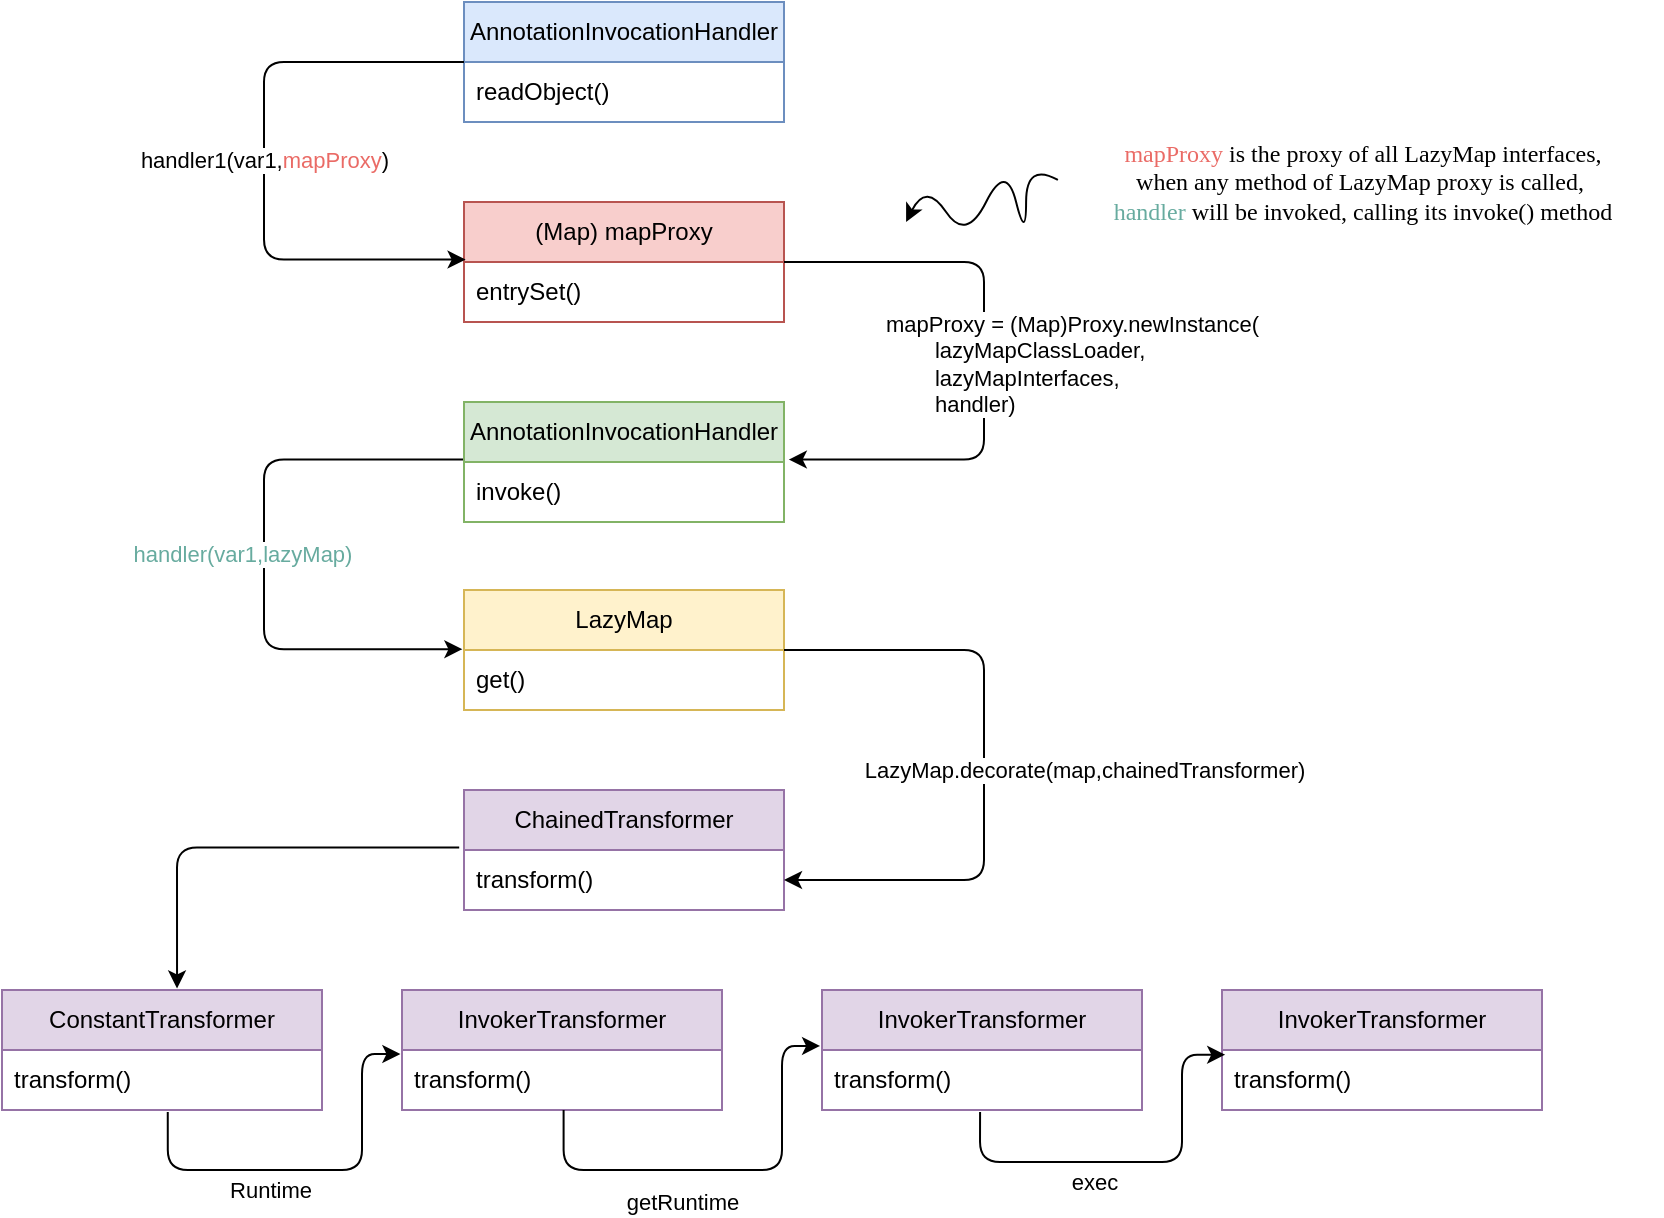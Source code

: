 <mxfile version="24.2.0" type="github">
  <diagram name="第 1 页" id="l2tP_qVmsBE2I1G4N8_s">
    <mxGraphModel dx="1500" dy="763" grid="1" gridSize="10" guides="1" tooltips="1" connect="1" arrows="1" fold="1" page="1" pageScale="1" pageWidth="583" pageHeight="827" math="0" shadow="0">
      <root>
        <mxCell id="0" />
        <mxCell id="1" parent="0" />
        <mxCell id="lkzAX762kngNDXkK5_cJ-41" style="edgeStyle=orthogonalEdgeStyle;rounded=1;orthogonalLoop=1;jettySize=auto;html=1;entryX=0.547;entryY=-0.013;entryDx=0;entryDy=0;exitX=-0.015;exitY=-0.04;exitDx=0;exitDy=0;exitPerimeter=0;curved=0;entryPerimeter=0;" edge="1" parent="1" source="lkzAX762kngNDXkK5_cJ-9" target="lkzAX762kngNDXkK5_cJ-18">
          <mxGeometry relative="1" as="geometry" />
        </mxCell>
        <mxCell id="lkzAX762kngNDXkK5_cJ-8" value="ChainedTransformer" style="swimlane;fontStyle=0;childLayout=stackLayout;horizontal=1;startSize=30;horizontalStack=0;resizeParent=1;resizeParentMax=0;resizeLast=0;collapsible=1;marginBottom=0;whiteSpace=wrap;html=1;fillColor=#e1d5e7;strokeColor=#9673a6;" vertex="1" parent="1">
          <mxGeometry x="461" y="484" width="160" height="60" as="geometry" />
        </mxCell>
        <mxCell id="lkzAX762kngNDXkK5_cJ-9" value="transform()" style="text;strokeColor=none;fillColor=none;align=left;verticalAlign=middle;spacingLeft=4;spacingRight=4;overflow=hidden;points=[[0,0.5],[1,0.5]];portConstraint=eastwest;rotatable=0;whiteSpace=wrap;html=1;" vertex="1" parent="lkzAX762kngNDXkK5_cJ-8">
          <mxGeometry y="30" width="160" height="30" as="geometry" />
        </mxCell>
        <mxCell id="lkzAX762kngNDXkK5_cJ-17" value="InvokerTransformer" style="text;strokeColor=none;fillColor=none;align=left;verticalAlign=middle;spacingLeft=4;spacingRight=4;overflow=hidden;points=[[0,0.5],[1,0.5]];portConstraint=eastwest;rotatable=0;whiteSpace=wrap;html=1;" vertex="1" parent="lkzAX762kngNDXkK5_cJ-8">
          <mxGeometry y="60" width="160" as="geometry" />
        </mxCell>
        <mxCell id="lkzAX762kngNDXkK5_cJ-18" value="ConstantTransformer" style="swimlane;fontStyle=0;childLayout=stackLayout;horizontal=1;startSize=30;horizontalStack=0;resizeParent=1;resizeParentMax=0;resizeLast=0;collapsible=1;marginBottom=0;whiteSpace=wrap;html=1;fillColor=#e1d5e7;strokeColor=#9673a6;" vertex="1" parent="1">
          <mxGeometry x="230" y="584" width="160" height="60" as="geometry" />
        </mxCell>
        <mxCell id="lkzAX762kngNDXkK5_cJ-19" value="transform()" style="text;align=left;verticalAlign=middle;spacingLeft=4;spacingRight=4;overflow=hidden;points=[[0,0.5],[1,0.5]];portConstraint=eastwest;rotatable=0;whiteSpace=wrap;html=1;" vertex="1" parent="lkzAX762kngNDXkK5_cJ-18">
          <mxGeometry y="30" width="160" height="30" as="geometry" />
        </mxCell>
        <mxCell id="lkzAX762kngNDXkK5_cJ-24" value="InvokerTransformer" style="swimlane;fontStyle=0;childLayout=stackLayout;horizontal=1;startSize=30;horizontalStack=0;resizeParent=1;resizeParentMax=0;resizeLast=0;collapsible=1;marginBottom=0;whiteSpace=wrap;html=1;fillColor=#e1d5e7;strokeColor=#9673a6;" vertex="1" parent="1">
          <mxGeometry x="430" y="584" width="160" height="60" as="geometry" />
        </mxCell>
        <mxCell id="lkzAX762kngNDXkK5_cJ-25" value="transform()" style="text;strokeColor=none;fillColor=none;align=left;verticalAlign=middle;spacingLeft=4;spacingRight=4;overflow=hidden;points=[[0,0.5],[1,0.5]];portConstraint=eastwest;rotatable=0;whiteSpace=wrap;html=1;" vertex="1" parent="lkzAX762kngNDXkK5_cJ-24">
          <mxGeometry y="30" width="160" height="30" as="geometry" />
        </mxCell>
        <mxCell id="lkzAX762kngNDXkK5_cJ-26" value="InvokerTransformer" style="swimlane;fontStyle=0;childLayout=stackLayout;horizontal=1;startSize=30;horizontalStack=0;resizeParent=1;resizeParentMax=0;resizeLast=0;collapsible=1;marginBottom=0;whiteSpace=wrap;html=1;fillColor=#e1d5e7;strokeColor=#9673a6;" vertex="1" parent="1">
          <mxGeometry x="640" y="584" width="160" height="60" as="geometry" />
        </mxCell>
        <mxCell id="lkzAX762kngNDXkK5_cJ-27" value="transform()" style="text;strokeColor=none;fillColor=none;align=left;verticalAlign=middle;spacingLeft=4;spacingRight=4;overflow=hidden;points=[[0,0.5],[1,0.5]];portConstraint=eastwest;rotatable=0;whiteSpace=wrap;html=1;" vertex="1" parent="lkzAX762kngNDXkK5_cJ-26">
          <mxGeometry y="30" width="160" height="30" as="geometry" />
        </mxCell>
        <mxCell id="lkzAX762kngNDXkK5_cJ-28" value="InvokerTransformer" style="swimlane;fontStyle=0;childLayout=stackLayout;horizontal=1;startSize=30;horizontalStack=0;resizeParent=1;resizeParentMax=0;resizeLast=0;collapsible=1;marginBottom=0;whiteSpace=wrap;html=1;fillColor=#e1d5e7;strokeColor=#9673a6;" vertex="1" parent="1">
          <mxGeometry x="840" y="584" width="160" height="60" as="geometry" />
        </mxCell>
        <mxCell id="lkzAX762kngNDXkK5_cJ-29" value="transform()" style="text;strokeColor=none;fillColor=none;align=left;verticalAlign=middle;spacingLeft=4;spacingRight=4;overflow=hidden;points=[[0,0.5],[1,0.5]];portConstraint=eastwest;rotatable=0;whiteSpace=wrap;html=1;" vertex="1" parent="lkzAX762kngNDXkK5_cJ-28">
          <mxGeometry y="30" width="160" height="30" as="geometry" />
        </mxCell>
        <mxCell id="lkzAX762kngNDXkK5_cJ-52" value="LazyMap" style="swimlane;fontStyle=0;childLayout=stackLayout;horizontal=1;startSize=30;horizontalStack=0;resizeParent=1;resizeParentMax=0;resizeLast=0;collapsible=1;marginBottom=0;whiteSpace=wrap;html=1;fillColor=#fff2cc;strokeColor=#d6b656;" vertex="1" parent="1">
          <mxGeometry x="461" y="384" width="160" height="60" as="geometry" />
        </mxCell>
        <mxCell id="lkzAX762kngNDXkK5_cJ-53" value="get()" style="text;strokeColor=none;fillColor=none;align=left;verticalAlign=middle;spacingLeft=4;spacingRight=4;overflow=hidden;points=[[0,0.5],[1,0.5]];portConstraint=eastwest;rotatable=0;whiteSpace=wrap;html=1;" vertex="1" parent="lkzAX762kngNDXkK5_cJ-52">
          <mxGeometry y="30" width="160" height="30" as="geometry" />
        </mxCell>
        <mxCell id="lkzAX762kngNDXkK5_cJ-54" value="InvokerTransformer" style="text;strokeColor=none;fillColor=none;align=left;verticalAlign=middle;spacingLeft=4;spacingRight=4;overflow=hidden;points=[[0,0.5],[1,0.5]];portConstraint=eastwest;rotatable=0;whiteSpace=wrap;html=1;" vertex="1" parent="lkzAX762kngNDXkK5_cJ-52">
          <mxGeometry y="60" width="160" as="geometry" />
        </mxCell>
        <mxCell id="lkzAX762kngNDXkK5_cJ-59" value="" style="edgeStyle=orthogonalEdgeStyle;rounded=1;orthogonalLoop=1;jettySize=auto;html=1;entryX=-0.005;entryY=-0.013;entryDx=0;entryDy=0;exitX=0;exitY=-0.04;exitDx=0;exitDy=0;exitPerimeter=0;curved=0;entryPerimeter=0;" edge="1" parent="1" source="lkzAX762kngNDXkK5_cJ-57" target="lkzAX762kngNDXkK5_cJ-53">
          <mxGeometry relative="1" as="geometry">
            <Array as="points">
              <mxPoint x="361" y="319" />
              <mxPoint x="361" y="414" />
            </Array>
          </mxGeometry>
        </mxCell>
        <mxCell id="lkzAX762kngNDXkK5_cJ-76" value="&lt;font color=&quot;#67ab9f&quot;&gt;handler(var1,lazyMap)&lt;/font&gt;" style="edgeLabel;html=1;align=center;verticalAlign=middle;resizable=0;points=[];" vertex="1" connectable="0" parent="lkzAX762kngNDXkK5_cJ-59">
          <mxGeometry x="-0.005" y="1" relative="1" as="geometry">
            <mxPoint x="-12" as="offset" />
          </mxGeometry>
        </mxCell>
        <mxCell id="lkzAX762kngNDXkK5_cJ-56" value="AnnotationInvocationHandler" style="swimlane;fontStyle=0;childLayout=stackLayout;horizontal=1;startSize=30;horizontalStack=0;resizeParent=1;resizeParentMax=0;resizeLast=0;collapsible=1;marginBottom=0;whiteSpace=wrap;html=1;fillColor=#d5e8d4;strokeColor=#82b366;" vertex="1" parent="1">
          <mxGeometry x="461" y="290" width="160" height="60" as="geometry" />
        </mxCell>
        <mxCell id="lkzAX762kngNDXkK5_cJ-57" value="invoke()" style="text;strokeColor=none;fillColor=none;align=left;verticalAlign=middle;spacingLeft=4;spacingRight=4;overflow=hidden;points=[[0,0.5],[1,0.5]];portConstraint=eastwest;rotatable=0;whiteSpace=wrap;html=1;" vertex="1" parent="lkzAX762kngNDXkK5_cJ-56">
          <mxGeometry y="30" width="160" height="30" as="geometry" />
        </mxCell>
        <mxCell id="lkzAX762kngNDXkK5_cJ-58" value="InvokerTransformer" style="text;strokeColor=none;fillColor=none;align=left;verticalAlign=middle;spacingLeft=4;spacingRight=4;overflow=hidden;points=[[0,0.5],[1,0.5]];portConstraint=eastwest;rotatable=0;whiteSpace=wrap;html=1;" vertex="1" parent="lkzAX762kngNDXkK5_cJ-56">
          <mxGeometry y="60" width="160" as="geometry" />
        </mxCell>
        <mxCell id="lkzAX762kngNDXkK5_cJ-60" value="AnnotationInvocationHandler" style="swimlane;fontStyle=0;childLayout=stackLayout;horizontal=1;startSize=30;horizontalStack=0;resizeParent=1;resizeParentMax=0;resizeLast=0;collapsible=1;marginBottom=0;whiteSpace=wrap;html=1;fillColor=#dae8fc;strokeColor=#6c8ebf;" vertex="1" parent="1">
          <mxGeometry x="461" y="90" width="160" height="60" as="geometry" />
        </mxCell>
        <mxCell id="lkzAX762kngNDXkK5_cJ-61" value="readObject()" style="text;strokeColor=none;fillColor=none;align=left;verticalAlign=middle;spacingLeft=4;spacingRight=4;overflow=hidden;points=[[0,0.5],[1,0.5]];portConstraint=eastwest;rotatable=0;whiteSpace=wrap;html=1;" vertex="1" parent="lkzAX762kngNDXkK5_cJ-60">
          <mxGeometry y="30" width="160" height="30" as="geometry" />
        </mxCell>
        <mxCell id="lkzAX762kngNDXkK5_cJ-62" value="InvokerTransformer" style="text;strokeColor=none;fillColor=none;align=left;verticalAlign=middle;spacingLeft=4;spacingRight=4;overflow=hidden;points=[[0,0.5],[1,0.5]];portConstraint=eastwest;rotatable=0;whiteSpace=wrap;html=1;" vertex="1" parent="lkzAX762kngNDXkK5_cJ-60">
          <mxGeometry y="60" width="160" as="geometry" />
        </mxCell>
        <mxCell id="lkzAX762kngNDXkK5_cJ-64" value="(Map) mapProxy" style="swimlane;fontStyle=0;childLayout=stackLayout;horizontal=1;startSize=30;horizontalStack=0;resizeParent=1;resizeParentMax=0;resizeLast=0;collapsible=1;marginBottom=0;whiteSpace=wrap;html=1;fillColor=#f8cecc;strokeColor=#b85450;" vertex="1" parent="1">
          <mxGeometry x="461" y="190" width="160" height="60" as="geometry" />
        </mxCell>
        <mxCell id="lkzAX762kngNDXkK5_cJ-65" value="entrySet()" style="text;strokeColor=none;fillColor=none;align=left;verticalAlign=middle;spacingLeft=4;spacingRight=4;overflow=hidden;points=[[0,0.5],[1,0.5]];portConstraint=eastwest;rotatable=0;whiteSpace=wrap;html=1;" vertex="1" parent="lkzAX762kngNDXkK5_cJ-64">
          <mxGeometry y="30" width="160" height="30" as="geometry" />
        </mxCell>
        <mxCell id="lkzAX762kngNDXkK5_cJ-66" value="InvokerTransformer" style="text;strokeColor=none;fillColor=none;align=left;verticalAlign=middle;spacingLeft=4;spacingRight=4;overflow=hidden;points=[[0,0.5],[1,0.5]];portConstraint=eastwest;rotatable=0;whiteSpace=wrap;html=1;" vertex="1" parent="lkzAX762kngNDXkK5_cJ-64">
          <mxGeometry y="60" width="160" as="geometry" />
        </mxCell>
        <mxCell id="lkzAX762kngNDXkK5_cJ-72" style="edgeStyle=orthogonalEdgeStyle;rounded=1;orthogonalLoop=1;jettySize=auto;html=1;exitX=1;exitY=0.5;exitDx=0;exitDy=0;entryX=1;entryY=0.5;entryDx=0;entryDy=0;jumpStyle=none;" edge="1" parent="1" target="lkzAX762kngNDXkK5_cJ-9">
          <mxGeometry relative="1" as="geometry">
            <mxPoint x="621" y="414" as="sourcePoint" />
            <mxPoint x="621" y="514" as="targetPoint" />
            <Array as="points">
              <mxPoint x="721" y="414" />
              <mxPoint x="721" y="529" />
            </Array>
          </mxGeometry>
        </mxCell>
        <mxCell id="lkzAX762kngNDXkK5_cJ-73" value="LazyMap.decorate(map,chainedTransformer)" style="edgeLabel;html=1;align=center;verticalAlign=middle;resizable=0;points=[];" vertex="1" connectable="0" parent="lkzAX762kngNDXkK5_cJ-72">
          <mxGeometry x="-0.175" y="1" relative="1" as="geometry">
            <mxPoint x="49" y="30" as="offset" />
          </mxGeometry>
        </mxCell>
        <mxCell id="lkzAX762kngNDXkK5_cJ-43" style="edgeStyle=orthogonalEdgeStyle;rounded=1;orthogonalLoop=1;jettySize=auto;html=1;exitX=0.518;exitY=1.033;exitDx=0;exitDy=0;exitPerimeter=0;entryX=-0.005;entryY=0.067;entryDx=0;entryDy=0;entryPerimeter=0;curved=0;" edge="1" parent="1" source="lkzAX762kngNDXkK5_cJ-19" target="lkzAX762kngNDXkK5_cJ-25">
          <mxGeometry relative="1" as="geometry">
            <mxPoint x="441" y="694" as="sourcePoint" />
            <mxPoint x="441" y="614" as="targetPoint" />
            <Array as="points">
              <mxPoint x="313" y="674" />
              <mxPoint x="410" y="674" />
              <mxPoint x="410" y="616" />
            </Array>
          </mxGeometry>
        </mxCell>
        <mxCell id="lkzAX762kngNDXkK5_cJ-44" value="Runtime" style="edgeLabel;html=1;align=center;verticalAlign=middle;resizable=0;points=[];" vertex="1" connectable="0" parent="lkzAX762kngNDXkK5_cJ-43">
          <mxGeometry x="-0.097" y="2" relative="1" as="geometry">
            <mxPoint x="-12" y="12" as="offset" />
          </mxGeometry>
        </mxCell>
        <mxCell id="lkzAX762kngNDXkK5_cJ-74" style="edgeStyle=orthogonalEdgeStyle;rounded=1;orthogonalLoop=1;jettySize=auto;html=1;exitX=1;exitY=0.5;exitDx=0;exitDy=0;entryX=1.015;entryY=-0.04;entryDx=0;entryDy=0;entryPerimeter=0;curved=0;" edge="1" parent="1" source="lkzAX762kngNDXkK5_cJ-64" target="lkzAX762kngNDXkK5_cJ-57">
          <mxGeometry relative="1" as="geometry">
            <Array as="points">
              <mxPoint x="721" y="220" />
              <mxPoint x="721" y="319" />
            </Array>
          </mxGeometry>
        </mxCell>
        <mxCell id="lkzAX762kngNDXkK5_cJ-84" value="mapProxy = (Map)Proxy.newInstance(&lt;div&gt;&lt;div&gt;&lt;span style=&quot;white-space: pre;&quot;&gt;&#x9;&lt;/span&gt;lazyMapClassLoader,&lt;/div&gt;&lt;div&gt;&lt;span style=&quot;white-space: pre;&quot;&gt;&#x9;&lt;/span&gt;lazyMapInterfaces,&lt;/div&gt;&lt;div&gt;&lt;span style=&quot;white-space: pre;&quot;&gt;&#x9;&lt;/span&gt;handler)&lt;/div&gt;&lt;/div&gt;" style="edgeLabel;html=1;align=left;verticalAlign=middle;resizable=0;points=[];spacingTop=0;spacingLeft=0;labelBackgroundColor=default;" vertex="1" connectable="0" parent="lkzAX762kngNDXkK5_cJ-74">
          <mxGeometry x="0.008" y="1" relative="1" as="geometry">
            <mxPoint x="-52" y="1" as="offset" />
          </mxGeometry>
        </mxCell>
        <mxCell id="lkzAX762kngNDXkK5_cJ-75" style="edgeStyle=orthogonalEdgeStyle;rounded=1;orthogonalLoop=1;jettySize=auto;html=1;entryX=-0.006;entryY=-0.067;entryDx=0;entryDy=0;entryPerimeter=0;exitX=0.505;exitY=1;exitDx=0;exitDy=0;exitPerimeter=0;curved=0;" edge="1" parent="1" source="lkzAX762kngNDXkK5_cJ-25" target="lkzAX762kngNDXkK5_cJ-27">
          <mxGeometry relative="1" as="geometry">
            <Array as="points">
              <mxPoint x="511" y="674" />
              <mxPoint x="620" y="674" />
              <mxPoint x="620" y="612" />
            </Array>
          </mxGeometry>
        </mxCell>
        <mxCell id="lkzAX762kngNDXkK5_cJ-94" value="getRuntime" style="edgeLabel;html=1;align=center;verticalAlign=middle;resizable=0;points=[];" vertex="1" connectable="0" parent="lkzAX762kngNDXkK5_cJ-75">
          <mxGeometry x="-0.299" y="3" relative="1" as="geometry">
            <mxPoint x="12" y="19" as="offset" />
          </mxGeometry>
        </mxCell>
        <mxCell id="lkzAX762kngNDXkK5_cJ-79" style="edgeStyle=orthogonalEdgeStyle;rounded=1;orthogonalLoop=1;jettySize=auto;html=1;exitX=0;exitY=0.5;exitDx=0;exitDy=0;entryX=0.005;entryY=-0.04;entryDx=0;entryDy=0;entryPerimeter=0;curved=0;" edge="1" parent="1" source="lkzAX762kngNDXkK5_cJ-60" target="lkzAX762kngNDXkK5_cJ-65">
          <mxGeometry relative="1" as="geometry">
            <Array as="points">
              <mxPoint x="361" y="120" />
              <mxPoint x="361" y="219" />
            </Array>
          </mxGeometry>
        </mxCell>
        <mxCell id="lkzAX762kngNDXkK5_cJ-83" value="handler1(var1,&lt;font color=&quot;#ea6b66&quot;&gt;mapProxy&lt;/font&gt;)" style="edgeLabel;html=1;align=center;verticalAlign=middle;resizable=0;points=[];" vertex="1" connectable="0" parent="lkzAX762kngNDXkK5_cJ-79">
          <mxGeometry x="-0.009" relative="1" as="geometry">
            <mxPoint as="offset" />
          </mxGeometry>
        </mxCell>
        <mxCell id="lkzAX762kngNDXkK5_cJ-86" style="edgeStyle=orthogonalEdgeStyle;rounded=1;orthogonalLoop=1;jettySize=auto;html=1;entryX=0.01;entryY=0.078;entryDx=0;entryDy=0;entryPerimeter=0;exitX=0.494;exitY=1.033;exitDx=0;exitDy=0;exitPerimeter=0;curved=0;flowAnimation=0;shadow=0;spacingTop=0;spacing=2;" edge="1" parent="1" source="lkzAX762kngNDXkK5_cJ-27" target="lkzAX762kngNDXkK5_cJ-29">
          <mxGeometry relative="1" as="geometry">
            <Array as="points">
              <mxPoint x="719" y="670" />
              <mxPoint x="820" y="670" />
              <mxPoint x="820" y="616" />
            </Array>
          </mxGeometry>
        </mxCell>
        <mxCell id="lkzAX762kngNDXkK5_cJ-95" value="exec" style="edgeLabel;html=1;align=center;verticalAlign=middle;resizable=0;points=[];" vertex="1" connectable="0" parent="lkzAX762kngNDXkK5_cJ-86">
          <mxGeometry x="-0.11" y="3" relative="1" as="geometry">
            <mxPoint x="-8" y="13" as="offset" />
          </mxGeometry>
        </mxCell>
        <mxCell id="lkzAX762kngNDXkK5_cJ-90" value="&lt;font style=&quot;font-size: 12px;&quot;&gt;&lt;font color=&quot;#ea6b66&quot;&gt;mapProxy&lt;/font&gt; is the proxy of all LazyMap interfaces,&lt;/font&gt;&lt;div&gt;&lt;font style=&quot;font-size: 12px;&quot;&gt;when any method of LazyMap proxy is called,&amp;nbsp;&lt;/font&gt;&lt;div&gt;&lt;font style=&quot;font-size: 12px;&quot;&gt;&lt;font color=&quot;#67ab9f&quot;&gt;handler&lt;/font&gt; will be invoked, calling its invoke() method&lt;/font&gt;&lt;/div&gt;&lt;/div&gt;" style="text;html=1;align=center;verticalAlign=middle;resizable=0;points=[];autosize=1;strokeColor=none;fillColor=none;fontFamily=Comic Sans MS;shadow=0;glass=0;rounded=0;" vertex="1" parent="1">
          <mxGeometry x="760" y="150" width="300" height="60" as="geometry" />
        </mxCell>
        <mxCell id="lkzAX762kngNDXkK5_cJ-97" value="" style="curved=1;endArrow=classic;html=1;rounded=0;exitX=0.003;exitY=0.983;exitDx=0;exitDy=0;exitPerimeter=0;" edge="1" parent="1">
          <mxGeometry width="50" height="50" relative="1" as="geometry">
            <mxPoint x="757.95" y="178.98" as="sourcePoint" />
            <mxPoint x="682.05" y="200" as="targetPoint" />
            <Array as="points">
              <mxPoint x="742.05" y="170" />
              <mxPoint x="742.05" y="210" />
              <mxPoint x="732.05" y="170" />
              <mxPoint x="712.05" y="210" />
              <mxPoint x="692.05" y="180" />
            </Array>
          </mxGeometry>
        </mxCell>
      </root>
    </mxGraphModel>
  </diagram>
</mxfile>
